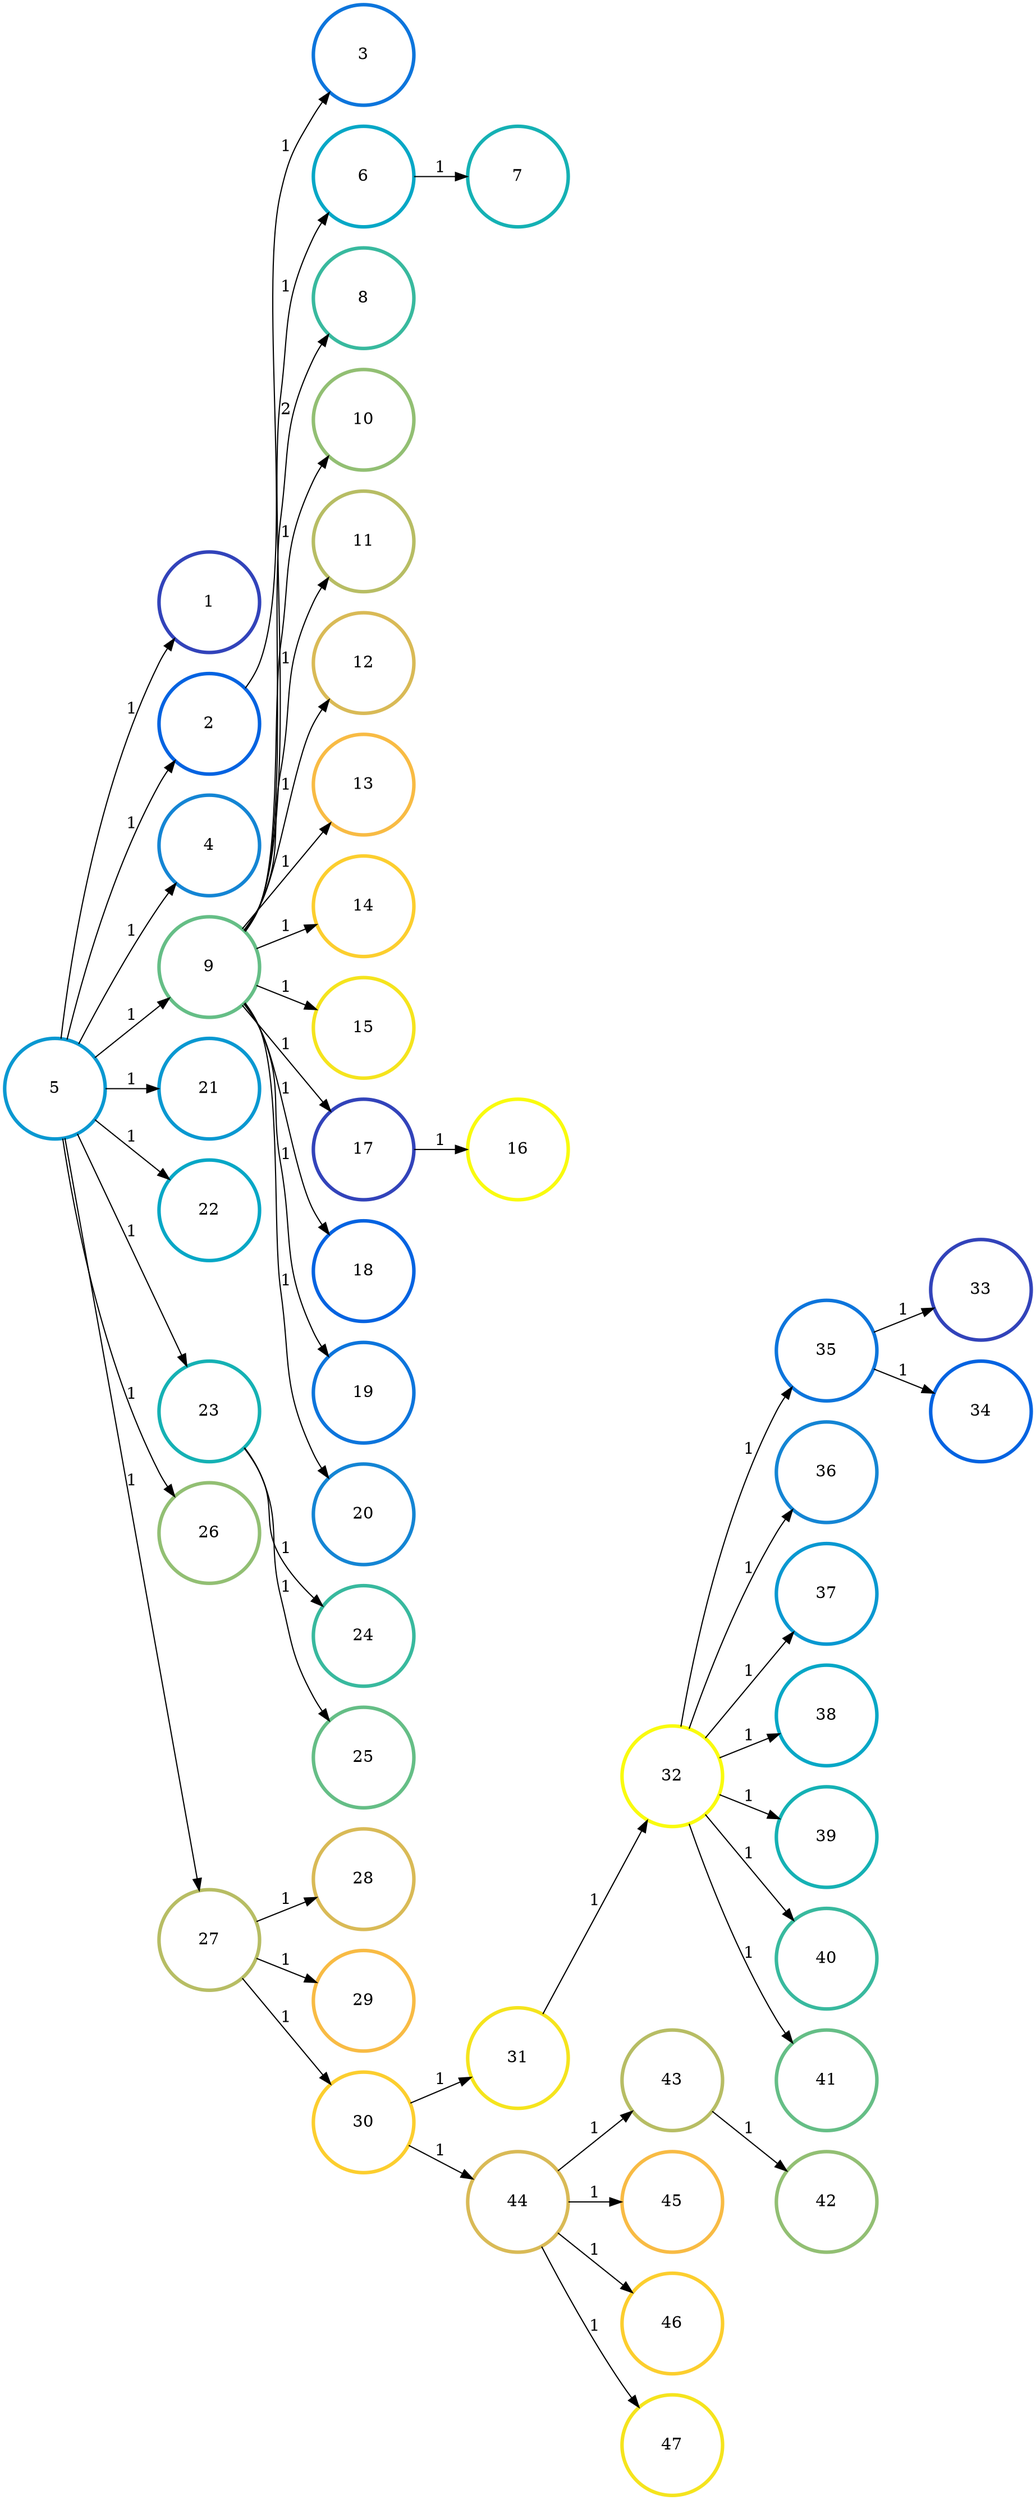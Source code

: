 digraph N {
	overlap="false"
	rankdir="LR"
	0 [label="1",width=1.2,height=1.2,style="",penwidth=3,color="#3243BA"]
	1 [label="2",width=1.2,height=1.2,style="",penwidth=3,color="#0363E1"]
	2 [label="3",width=1.2,height=1.2,style="",penwidth=3,color="#0D75DC"]
	3 [label="4",width=1.2,height=1.2,style="",penwidth=3,color="#1485D4"]
	4 [label="5",width=1.2,height=1.2,style="",penwidth=3,color="#0998D1"]
	5 [label="6",width=1.2,height=1.2,style="",penwidth=3,color="#06A7C6"]
	6 [label="7",width=1.2,height=1.2,style="",penwidth=3,color="#15B1B4"]
	7 [label="8",width=1.2,height=1.2,style="",penwidth=3,color="#38B99E"]
	8 [label="9",width=1.2,height=1.2,style="",penwidth=3,color="#65BE86"]
	9 [label="10",width=1.2,height=1.2,style="",penwidth=3,color="#92BF73"]
	10 [label="11",width=1.2,height=1.2,style="",penwidth=3,color="#B7BD64"]
	11 [label="12",width=1.2,height=1.2,style="",penwidth=3,color="#D9BA56"]
	12 [label="13",width=1.2,height=1.2,style="",penwidth=3,color="#F8BB44"]
	13 [label="14",width=1.2,height=1.2,style="",penwidth=3,color="#FCCE2E"]
	14 [label="15",width=1.2,height=1.2,style="",penwidth=3,color="#F5E41D"]
	15 [label="16",width=1.2,height=1.2,style="",penwidth=3,color="#F9FB0E"]
	16 [label="17",width=1.2,height=1.2,style="",penwidth=3,color="#3243BA"]
	17 [label="18",width=1.2,height=1.2,style="",penwidth=3,color="#0363E1"]
	18 [label="19",width=1.2,height=1.2,style="",penwidth=3,color="#0D75DC"]
	19 [label="20",width=1.2,height=1.2,style="",penwidth=3,color="#1485D4"]
	20 [label="21",width=1.2,height=1.2,style="",penwidth=3,color="#0998D1"]
	21 [label="22",width=1.2,height=1.2,style="",penwidth=3,color="#06A7C6"]
	22 [label="23",width=1.2,height=1.2,style="",penwidth=3,color="#15B1B4"]
	23 [label="24",width=1.2,height=1.2,style="",penwidth=3,color="#38B99E"]
	24 [label="25",width=1.2,height=1.2,style="",penwidth=3,color="#65BE86"]
	25 [label="26",width=1.2,height=1.2,style="",penwidth=3,color="#92BF73"]
	26 [label="27",width=1.2,height=1.2,style="",penwidth=3,color="#B7BD64"]
	27 [label="28",width=1.2,height=1.2,style="",penwidth=3,color="#D9BA56"]
	28 [label="29",width=1.2,height=1.2,style="",penwidth=3,color="#F8BB44"]
	29 [label="30",width=1.2,height=1.2,style="",penwidth=3,color="#FCCE2E"]
	30 [label="31",width=1.2,height=1.2,style="",penwidth=3,color="#F5E41D"]
	31 [label="32",width=1.2,height=1.2,style="",penwidth=3,color="#F9FB0E"]
	32 [label="33",width=1.2,height=1.2,style="",penwidth=3,color="#3243BA"]
	33 [label="34",width=1.2,height=1.2,style="",penwidth=3,color="#0363E1"]
	34 [label="35",width=1.2,height=1.2,style="",penwidth=3,color="#0D75DC"]
	35 [label="36",width=1.2,height=1.2,style="",penwidth=3,color="#1485D4"]
	36 [label="37",width=1.2,height=1.2,style="",penwidth=3,color="#0998D1"]
	37 [label="38",width=1.2,height=1.2,style="",penwidth=3,color="#06A7C6"]
	38 [label="39",width=1.2,height=1.2,style="",penwidth=3,color="#15B1B4"]
	39 [label="40",width=1.2,height=1.2,style="",penwidth=3,color="#38B99E"]
	40 [label="41",width=1.2,height=1.2,style="",penwidth=3,color="#65BE86"]
	41 [label="42",width=1.2,height=1.2,style="",penwidth=3,color="#92BF73"]
	42 [label="43",width=1.2,height=1.2,style="",penwidth=3,color="#B7BD64"]
	43 [label="44",width=1.2,height=1.2,style="",penwidth=3,color="#D9BA56"]
	44 [label="45",width=1.2,height=1.2,style="",penwidth=3,color="#F8BB44"]
	45 [label="46",width=1.2,height=1.2,style="",penwidth=3,color="#FCCE2E"]
	46 [label="47",width=1.2,height=1.2,style="",penwidth=3,color="#F5E41D"]
	1 -> 2 [penwidth=1,color=black,label="1"]
	4 -> 0 [penwidth=1,color=black,label="1"]
	4 -> 1 [penwidth=1,color=black,label="1"]
	4 -> 3 [penwidth=1,color=black,label="1"]
	4 -> 8 [penwidth=1,color=black,label="1"]
	4 -> 20 [penwidth=1,color=black,label="1"]
	4 -> 21 [penwidth=1,color=black,label="1"]
	4 -> 22 [penwidth=1,color=black,label="1"]
	4 -> 25 [penwidth=1,color=black,label="1"]
	4 -> 26 [penwidth=1,color=black,label="1"]
	5 -> 6 [penwidth=1,color=black,label="1"]
	8 -> 5 [penwidth=1,color=black,label="1"]
	8 -> 7 [penwidth=1,color=black,label="2"]
	8 -> 9 [penwidth=1,color=black,label="1"]
	8 -> 10 [penwidth=1,color=black,label="1"]
	8 -> 11 [penwidth=1,color=black,label="1"]
	8 -> 12 [penwidth=1,color=black,label="1"]
	8 -> 13 [penwidth=1,color=black,label="1"]
	8 -> 14 [penwidth=1,color=black,label="1"]
	8 -> 16 [penwidth=1,color=black,label="1"]
	8 -> 17 [penwidth=1,color=black,label="1"]
	8 -> 18 [penwidth=1,color=black,label="1"]
	8 -> 19 [penwidth=1,color=black,label="1"]
	16 -> 15 [penwidth=1,color=black,label="1"]
	22 -> 23 [penwidth=1,color=black,label="1"]
	22 -> 24 [penwidth=1,color=black,label="1"]
	26 -> 27 [penwidth=1,color=black,label="1"]
	26 -> 28 [penwidth=1,color=black,label="1"]
	26 -> 29 [penwidth=1,color=black,label="1"]
	29 -> 30 [penwidth=1,color=black,label="1"]
	29 -> 43 [penwidth=1,color=black,label="1"]
	30 -> 31 [penwidth=1,color=black,label="1"]
	31 -> 34 [penwidth=1,color=black,label="1"]
	31 -> 35 [penwidth=1,color=black,label="1"]
	31 -> 36 [penwidth=1,color=black,label="1"]
	31 -> 37 [penwidth=1,color=black,label="1"]
	31 -> 38 [penwidth=1,color=black,label="1"]
	31 -> 39 [penwidth=1,color=black,label="1"]
	31 -> 40 [penwidth=1,color=black,label="1"]
	34 -> 32 [penwidth=1,color=black,label="1"]
	34 -> 33 [penwidth=1,color=black,label="1"]
	42 -> 41 [penwidth=1,color=black,label="1"]
	43 -> 42 [penwidth=1,color=black,label="1"]
	43 -> 44 [penwidth=1,color=black,label="1"]
	43 -> 45 [penwidth=1,color=black,label="1"]
	43 -> 46 [penwidth=1,color=black,label="1"]
}
